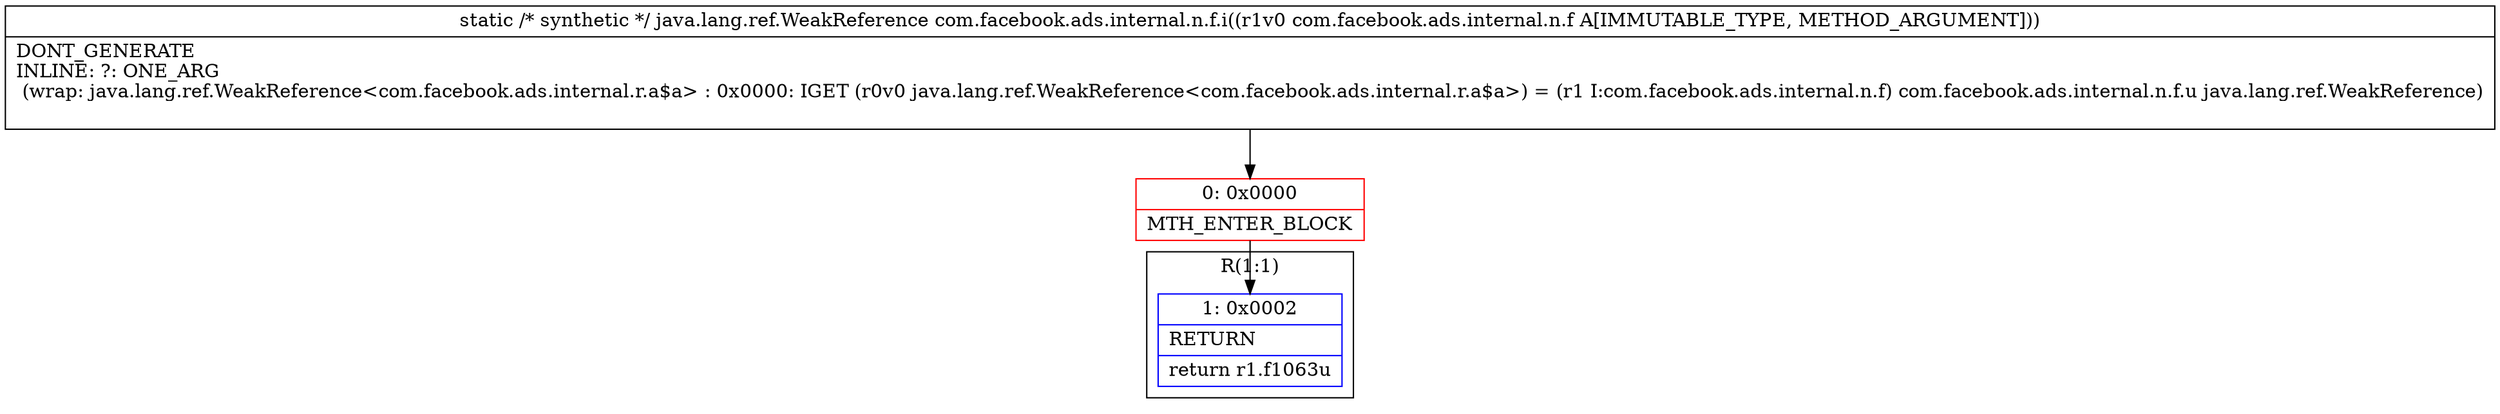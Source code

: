 digraph "CFG forcom.facebook.ads.internal.n.f.i(Lcom\/facebook\/ads\/internal\/n\/f;)Ljava\/lang\/ref\/WeakReference;" {
subgraph cluster_Region_1715616934 {
label = "R(1:1)";
node [shape=record,color=blue];
Node_1 [shape=record,label="{1\:\ 0x0002|RETURN\l|return r1.f1063u\l}"];
}
Node_0 [shape=record,color=red,label="{0\:\ 0x0000|MTH_ENTER_BLOCK\l}"];
MethodNode[shape=record,label="{static \/* synthetic *\/ java.lang.ref.WeakReference com.facebook.ads.internal.n.f.i((r1v0 com.facebook.ads.internal.n.f A[IMMUTABLE_TYPE, METHOD_ARGUMENT]))  | DONT_GENERATE\lINLINE: ?: ONE_ARG  \l  (wrap: java.lang.ref.WeakReference\<com.facebook.ads.internal.r.a$a\> : 0x0000: IGET  (r0v0 java.lang.ref.WeakReference\<com.facebook.ads.internal.r.a$a\>) = (r1 I:com.facebook.ads.internal.n.f) com.facebook.ads.internal.n.f.u java.lang.ref.WeakReference)\l\l}"];
MethodNode -> Node_0;
Node_0 -> Node_1;
}

